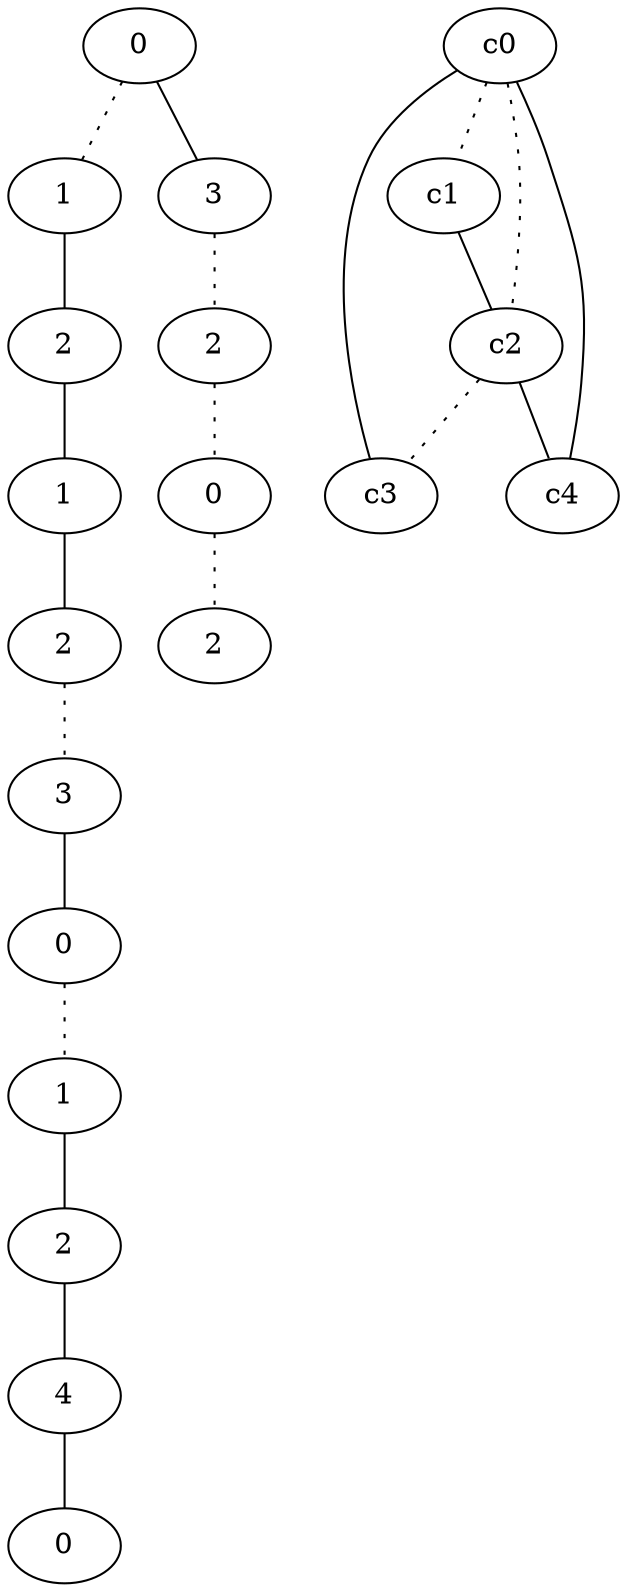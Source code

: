 graph {
a0[label=0];
a1[label=1];
a2[label=2];
a3[label=1];
a4[label=2];
a5[label=3];
a6[label=0];
a7[label=1];
a8[label=2];
a9[label=4];
a10[label=0];
a11[label=3];
a12[label=2];
a13[label=0];
a14[label=2];
a0 -- a1 [style=dotted];
a0 -- a11;
a1 -- a2;
a2 -- a3;
a3 -- a4;
a4 -- a5 [style=dotted];
a5 -- a6;
a6 -- a7 [style=dotted];
a7 -- a8;
a8 -- a9;
a9 -- a10;
a11 -- a12 [style=dotted];
a12 -- a13 [style=dotted];
a13 -- a14 [style=dotted];
c0 -- c1 [style=dotted];
c0 -- c2 [style=dotted];
c0 -- c3;
c0 -- c4;
c1 -- c2;
c2 -- c3 [style=dotted];
c2 -- c4;
}
